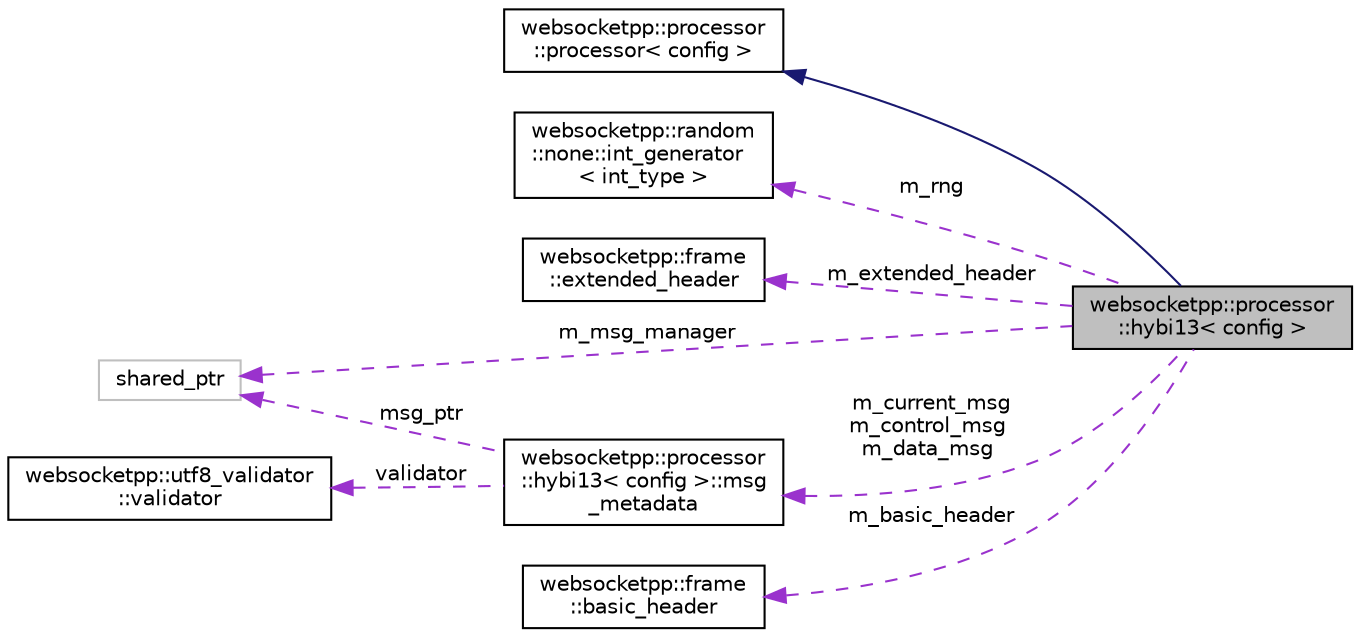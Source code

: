digraph "websocketpp::processor::hybi13&lt; config &gt;"
{
  edge [fontname="Helvetica",fontsize="10",labelfontname="Helvetica",labelfontsize="10"];
  node [fontname="Helvetica",fontsize="10",shape=record];
  rankdir="LR";
  Node4 [label="websocketpp::processor\l::hybi13\< config \>",height=0.2,width=0.4,color="black", fillcolor="grey75", style="filled", fontcolor="black"];
  Node5 -> Node4 [dir="back",color="midnightblue",fontsize="10",style="solid",fontname="Helvetica"];
  Node5 [label="websocketpp::processor\l::processor\< config \>",height=0.2,width=0.4,color="black", fillcolor="white", style="filled",URL="$classwebsocketpp_1_1processor_1_1processor.html",tooltip="WebSocket protocol processor abstract base class. "];
  Node6 -> Node4 [dir="back",color="darkorchid3",fontsize="10",style="dashed",label=" m_rng" ,fontname="Helvetica"];
  Node6 [label="websocketpp::random\l::none::int_generator\l\< int_type \>",height=0.2,width=0.4,color="black", fillcolor="white", style="filled",URL="$classwebsocketpp_1_1random_1_1none_1_1int__generator.html",tooltip="Thread safe stub \"random\" integer generator. "];
  Node7 -> Node4 [dir="back",color="darkorchid3",fontsize="10",style="dashed",label=" m_extended_header" ,fontname="Helvetica"];
  Node7 [label="websocketpp::frame\l::extended_header",height=0.2,width=0.4,color="black", fillcolor="white", style="filled",URL="$structwebsocketpp_1_1frame_1_1extended__header.html",tooltip="The variable size component of a WebSocket frame header. "];
  Node8 -> Node4 [dir="back",color="darkorchid3",fontsize="10",style="dashed",label=" m_msg_manager" ,fontname="Helvetica"];
  Node8 [label="shared_ptr",height=0.2,width=0.4,color="grey75", fillcolor="white", style="filled"];
  Node9 -> Node4 [dir="back",color="darkorchid3",fontsize="10",style="dashed",label=" m_basic_header" ,fontname="Helvetica"];
  Node9 [label="websocketpp::frame\l::basic_header",height=0.2,width=0.4,color="black", fillcolor="white", style="filled",URL="$structwebsocketpp_1_1frame_1_1basic__header.html",tooltip="The constant size component of a WebSocket frame header. "];
  Node10 -> Node4 [dir="back",color="darkorchid3",fontsize="10",style="dashed",label=" m_current_msg\nm_control_msg\nm_data_msg" ,fontname="Helvetica"];
  Node10 [label="websocketpp::processor\l::hybi13\< config \>::msg\l_metadata",height=0.2,width=0.4,color="black", fillcolor="white", style="filled",URL="$structwebsocketpp_1_1processor_1_1hybi13_1_1msg__metadata.html"];
  Node8 -> Node10 [dir="back",color="darkorchid3",fontsize="10",style="dashed",label=" msg_ptr" ,fontname="Helvetica"];
  Node11 -> Node10 [dir="back",color="darkorchid3",fontsize="10",style="dashed",label=" validator" ,fontname="Helvetica"];
  Node11 [label="websocketpp::utf8_validator\l::validator",height=0.2,width=0.4,color="black", fillcolor="white", style="filled",URL="$classwebsocketpp_1_1utf8__validator_1_1validator.html",tooltip="Provides streaming UTF8 validation functionality. "];
}
